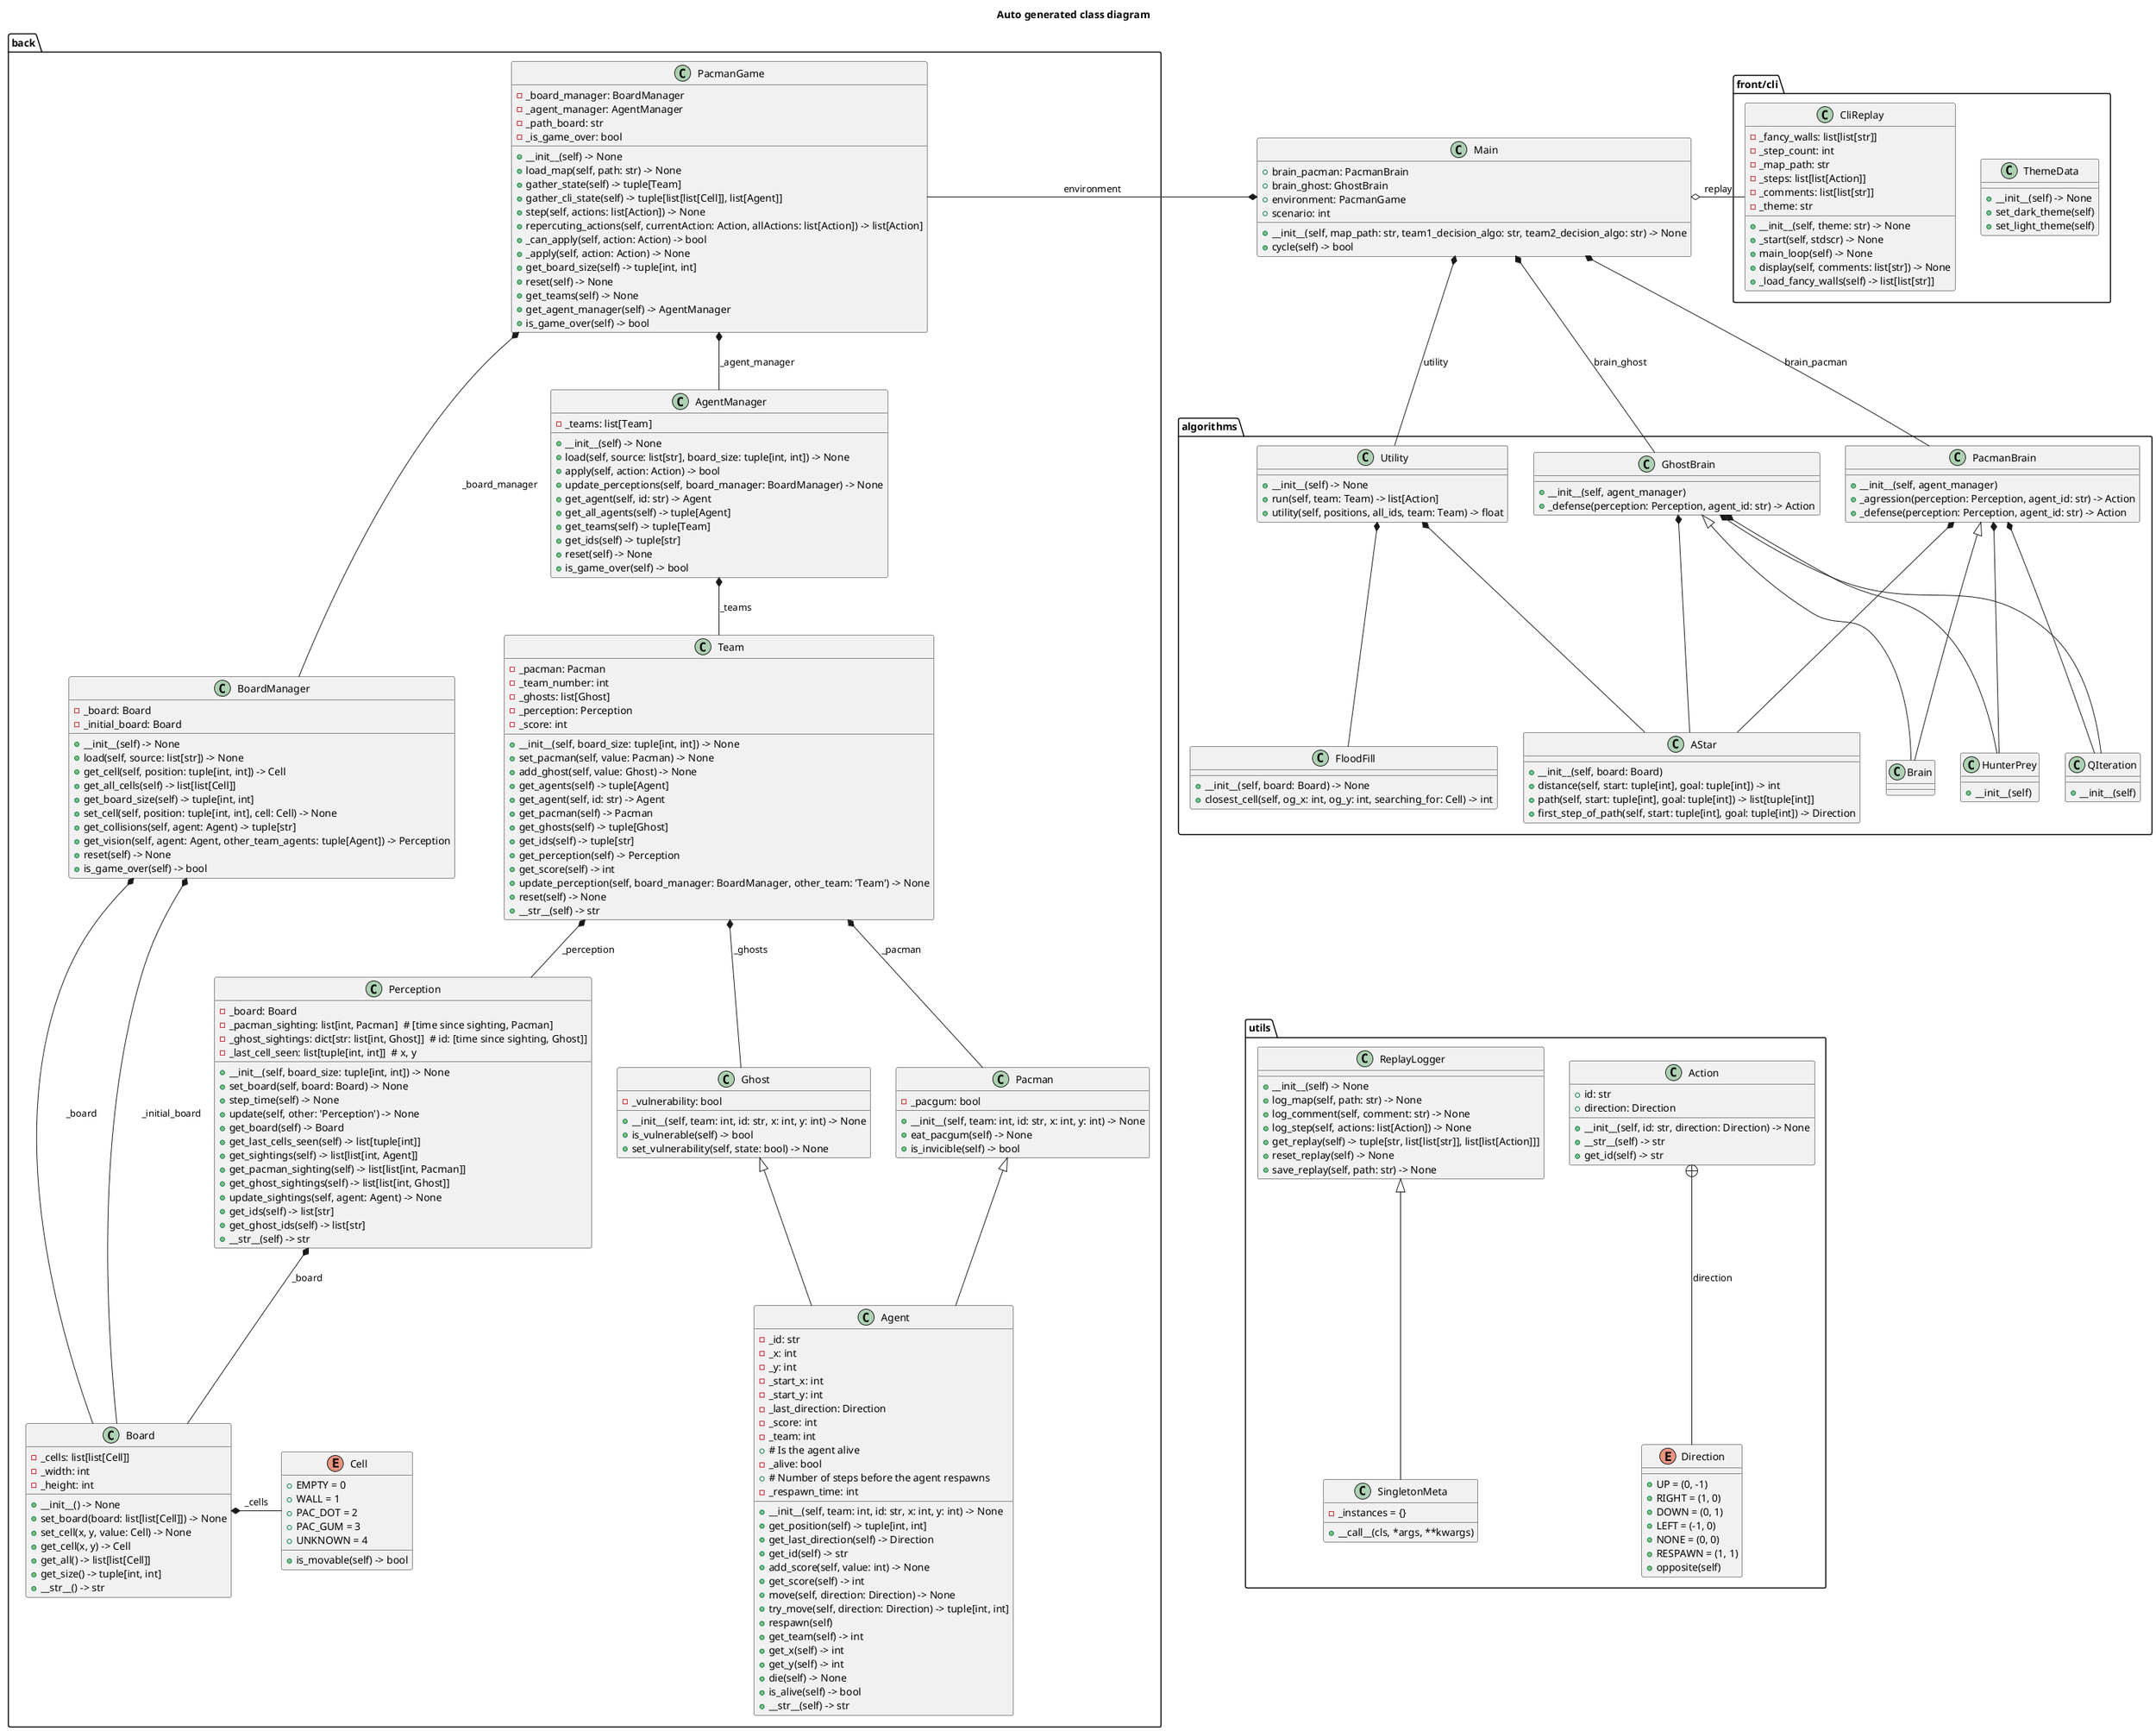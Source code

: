 @startuml class_full
title Auto generated class diagram

package utils {
class Action{
+id: str
+direction: Direction
+ __init__(self, id: str, direction: Direction) -> None
+ __str__(self) -> str
+ get_id(self) -> str
}
Action +-- Direction : direction

enum Direction{
+UP = (0, -1)
+RIGHT = (1, 0)
+DOWN = (0, 1)
+LEFT = (-1, 0)
+NONE = (0, 0)
+RESPAWN = (1, 1)
+ opposite(self)
}

class ReplayLogger{
+ __init__(self) -> None
+ log_map(self, path: str) -> None
+ log_comment(self, comment: str) -> None
+ log_step(self, actions: list[Action]) -> None
+ get_replay(self) -> tuple[str, list[list[str]], list[list[Action]]]
+ reset_replay(self) -> None
+ save_replay(self, path: str) -> None
}
ReplayLogger <|-- SingletonMeta

class SingletonMeta{
-_instances = {}
+ __call__(cls, *args, **kwargs)
}

}
package back {
class Agent{
-_id: str
-_x: int
-_y: int
-_start_x: int
-_start_y: int
-_last_direction: Direction
-_score: int
-_team: int
+# Is the agent alive
-_alive: bool
+# Number of steps before the agent respawns
-_respawn_time: int
+ __init__(self, team: int, id: str, x: int, y: int) -> None
+ get_position(self) -> tuple[int, int]
+ get_last_direction(self) -> Direction
+ get_id(self) -> str
+ add_score(self, value: int) -> None
+ get_score(self) -> int
+ move(self, direction: Direction) -> None
+ try_move(self, direction: Direction) -> tuple[int, int]
+ respawn(self)
+ get_team(self) -> int
+ get_x(self) -> int
+ get_y(self) -> int
+ die(self) -> None
+ is_alive(self) -> bool
+ __str__(self) -> str
}

class AgentManager{
-_teams: list[Team]
+ __init__(self) -> None
+ load(self, source: list[str], board_size: tuple[int, int]) -> None
+ apply(self, action: Action) -> bool
+ update_perceptions(self, board_manager: BoardManager) -> None
+ get_agent(self, id: str) -> Agent
+ get_all_agents(self) -> tuple[Agent]
+ get_teams(self) -> tuple[Team]
+ get_ids(self) -> tuple[str]
+ reset(self) -> None
+ is_game_over(self) -> bool
}
AgentManager *-- Team : _teams

class BoardManager{
-_board: Board
-_initial_board: Board
+ __init__(self) -> None
+ load(self, source: list[str]) -> None
+ get_cell(self, position: tuple[int, int]) -> Cell
+ get_all_cells(self) -> list[list[Cell]]
+ get_board_size(self) -> tuple[int, int]
+ set_cell(self, position: tuple[int, int], cell: Cell) -> None
+ get_collisions(self, agent: Agent) -> tuple[str]
+ get_vision(self, agent: Agent, other_team_agents: tuple[Agent]) -> Perception
+ reset(self) -> None
+ is_game_over(self) -> bool
}
BoardManager *-- Board : _board
BoardManager *-- Board : _initial_board

class Board{
-_cells: list[list[Cell]]
-_width: int
-_height: int
+ __init__() -> None
+ set_board(board: list[list[Cell]]) -> None
+ set_cell(x, y, value: Cell) -> None
+ get_cell(x, y) -> Cell
+ get_all() -> list[list[Cell]]
+ get_size() -> tuple[int, int]
+ __str__() -> str
}
Board *-r- Cell : _cells

enum Cell{
+EMPTY = 0
+WALL = 1
+PAC_DOT = 2
+PAC_GUM = 3
+UNKNOWN = 4
+ is_movable(self) -> bool
}

class Ghost{
-_vulnerability: bool
+ __init__(self, team: int, id: str, x: int, y: int) -> None
+ is_vulnerable(self) -> bool
+ set_vulnerability(self, state: bool) -> None
}
Ghost <|-- Agent

class Pacman{
-_pacgum: bool
+ __init__(self, team: int, id: str, x: int, y: int) -> None
+ eat_pacgum(self) -> None
+ is_invicible(self) -> bool
}
Pacman <|-- Agent

class PacmanGame{
-_board_manager: BoardManager
-_agent_manager: AgentManager
-_path_board: str
-_is_game_over: bool
+ __init__(self) -> None
+ load_map(self, path: str) -> None
+ gather_state(self) -> tuple[Team]
+ gather_cli_state(self) -> tuple[list[list[Cell]], list[Agent]]
+ step(self, actions: list[Action]) -> None
+ repercuting_actions(self, currentAction: Action, allActions: list[Action]) -> list[Action]
+ _can_apply(self, action: Action) -> bool
+ _apply(self, action: Action) -> None
+ get_board_size(self) -> tuple[int, int]
+ reset(self) -> None
+ get_teams(self) -> None
+ get_agent_manager(self) -> AgentManager
+ is_game_over(self) -> bool
}
PacmanGame *-- BoardManager : _board_manager
PacmanGame *-- AgentManager : _agent_manager

class Perception{
-_board: Board
-_pacman_sighting: list[int, Pacman]  # [time since sighting, Pacman]
-_ghost_sightings: dict[str: list[int, Ghost]]  # id: [time since sighting, Ghost]]
-_last_cell_seen: list[tuple[int, int]]  # x, y
+ __init__(self, board_size: tuple[int, int]) -> None
+ set_board(self, board: Board) -> None
+ step_time(self) -> None
+ update(self, other: 'Perception') -> None
+ get_board(self) -> Board
+ get_last_cells_seen(self) -> list[tuple[int]]
+ get_sightings(self) -> list[list[int, Agent]]
+ get_pacman_sighting(self) -> list[list[int, Pacman]]
+ get_ghost_sightings(self) -> list[list[int, Ghost]]
+ update_sightings(self, agent: Agent) -> None
+ get_ids(self) -> list[str]
+ get_ghost_ids(self) -> list[str]
+ __str__(self) -> str
}
Perception *-- Board : _board

class Team{
-_pacman: Pacman
-_team_number: int
-_ghosts: list[Ghost]
-_perception: Perception
-_score: int
+ __init__(self, board_size: tuple[int, int]) -> None
+ set_pacman(self, value: Pacman) -> None
+ add_ghost(self, value: Ghost) -> None
+ get_agents(self) -> tuple[Agent]
+ get_agent(self, id: str) -> Agent
+ get_pacman(self) -> Pacman
+ get_ghosts(self) -> tuple[Ghost]
+ get_ids(self) -> tuple[str]
+ get_perception(self) -> Perception
+ get_score(self) -> int
+ update_perception(self, board_manager: BoardManager, other_team: 'Team') -> None
+ reset(self) -> None
+ __str__(self) -> str
}
Team *-- Pacman : _pacman
Team *-- Ghost : _ghosts
Team *-- Perception : _perception

}
package algorithms {
class AStar{
+ __init__(self, board: Board)
+ distance(self, start: tuple[int], goal: tuple[int]) -> int
+ path(self, start: tuple[int], goal: tuple[int]) -> list[tuple[int]]
+ first_step_of_path(self, start: tuple[int], goal: tuple[int]) -> Direction
}

class FloodFill{
+ __init__(self, board: Board) -> None
+ closest_cell(self, og_x: int, og_y: int, searching_for: Cell) -> int
}

class GhostBrain{
+ __init__(self, agent_manager)
+ _defense(perception: Perception, agent_id: str) -> Action
}
GhostBrain <|-- Brain
GhostBrain *-- AStar
GhostBrain *-- HunterPrey
GhostBrain *-- QIteration

class HunterPrey{
+ __init__(self)
}

class PacmanBrain{
+ __init__(self, agent_manager)
+ _agression(perception: Perception, agent_id: str) -> Action
+ _defense(perception: Perception, agent_id: str) -> Action
}
PacmanBrain <|-- Brain
PacmanBrain *-- AStar
PacmanBrain *-- HunterPrey
PacmanBrain *-- QIteration

class QIteration{
+ __init__(self)
}

class Utility{
+ __init__(self) -> None
+ run(self, team: Team) -> list[Action]
+ utility(self, positions, all_ids, team: Team) -> float
}
Utility *-- FloodFill
Utility *-- AStar

}
package front/cli {
class CliReplay{
-_fancy_walls: list[list[str]]
-_step_count: int
-_map_path: str
-_steps: list[list[Action]]
-_comments: list[list[str]]
-_theme: str
+ __init__(self, theme: str) -> None
+ _start(self, stdscr) -> None
+ main_loop(self) -> None
+ display(self, comments: list[str]) -> None
+ _load_fancy_walls(self) -> list[list[str]]
}

class ThemeData{
+ __init__(self) -> None
+ set_dark_theme(self)
+ set_light_theme(self)
}

}

class Main{
+brain_pacman: PacmanBrain
+brain_ghost: GhostBrain
+environment: PacmanGame
+scenario: int
+ __init__(self, map_path: str, team1_decision_algo: str, team2_decision_algo: str) -> None
+ cycle(self) -> bool
}
Main *-- PacmanBrain : brain_pacman
Main *-- GhostBrain : brain_ghost
Main *-- Utility : utility
Main *-l- PacmanGame : environment
Main o-r- CliReplay : replay

' invisible organisational links
Action -u[hidden]- AStar
BoardManager -r[hidden]- Team
Utility -r[hidden]- GhostBrain
CliReplay -r[hidden]- ThemeData


@enduml
